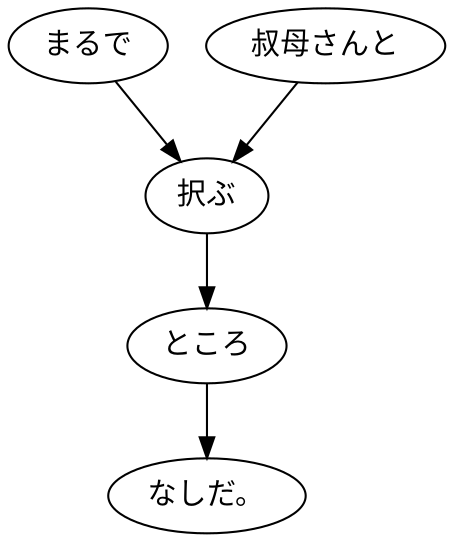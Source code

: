 digraph graph7042 {
	node0 [label="まるで"];
	node1 [label="叔母さんと"];
	node2 [label="択ぶ"];
	node3 [label="ところ"];
	node4 [label="なしだ。"];
	node0 -> node2;
	node1 -> node2;
	node2 -> node3;
	node3 -> node4;
}
